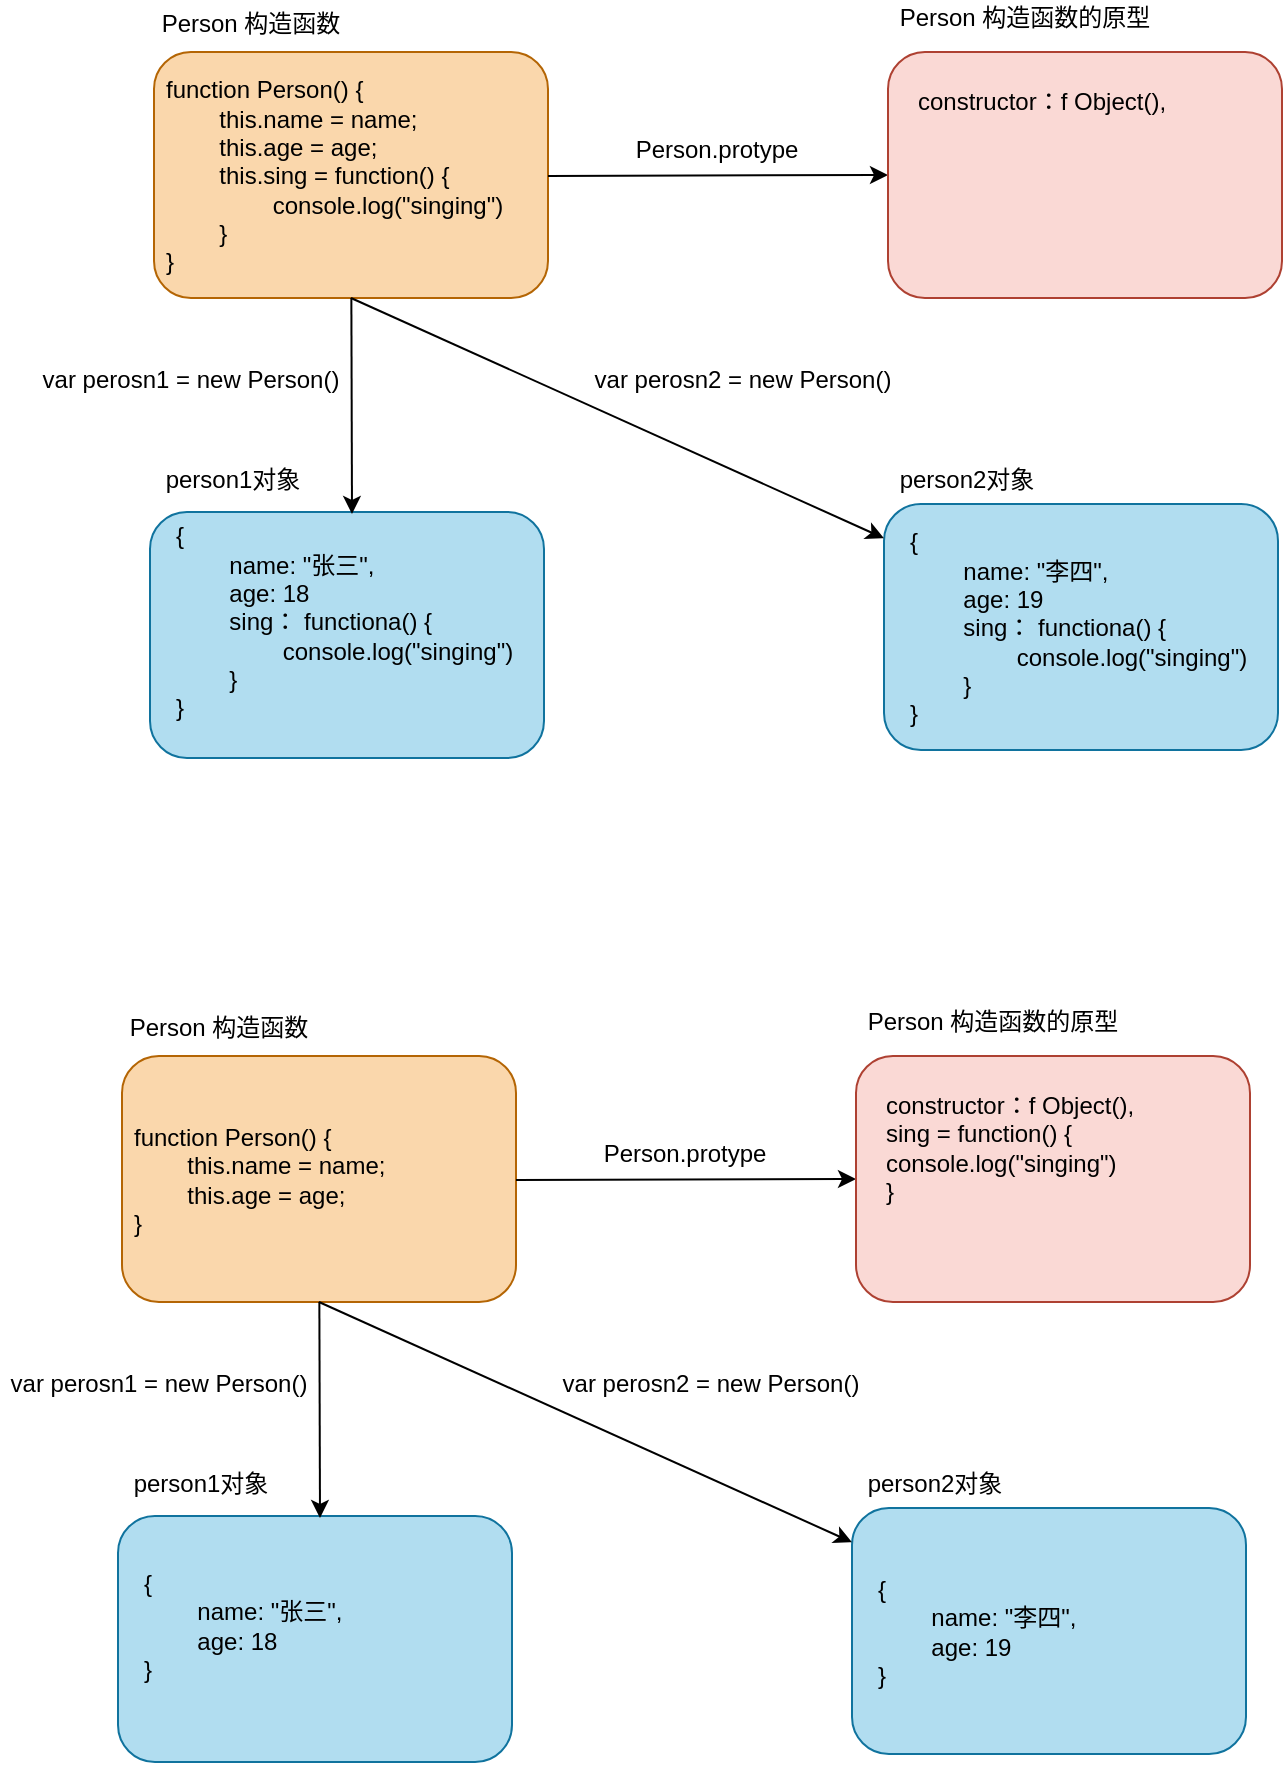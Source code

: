 <mxfile>
    <diagram id="aXspTohwT0th1xs_NzrN" name="第 1 页">
        <mxGraphModel dx="1213" dy="1223" grid="0" gridSize="10" guides="1" tooltips="1" connect="1" arrows="1" fold="1" page="0" pageScale="1" pageWidth="827" pageHeight="1169" background="#FFFFFF" math="0" shadow="0">
            <root>
                <mxCell id="0"/>
                <mxCell id="1" parent="0"/>
                <mxCell id="2" value="" style="whiteSpace=wrap;html=1;fillColor=#fad7ac;strokeColor=#b46504;rounded=1;" vertex="1" parent="1">
                    <mxGeometry x="72" y="-396" width="197" height="123" as="geometry"/>
                </mxCell>
                <mxCell id="3" value="&lt;font color=&quot;#000000&quot;&gt;Person 构造函数&lt;/font&gt;" style="text;html=1;resizable=0;autosize=1;align=center;verticalAlign=middle;points=[];fillColor=none;strokeColor=none;rounded=0;" vertex="1" parent="1">
                    <mxGeometry x="70" y="-419" width="99" height="18" as="geometry"/>
                </mxCell>
                <mxCell id="18" style="edgeStyle=none;html=1;entryX=0;entryY=0.5;entryDx=0;entryDy=0;fontColor=#000000;strokeColor=#000000;" edge="1" parent="1" target="9">
                    <mxGeometry relative="1" as="geometry">
                        <mxPoint x="269" y="-334" as="sourcePoint"/>
                    </mxGeometry>
                </mxCell>
                <mxCell id="4" value="&lt;font color=&quot;#000000&quot;&gt;function Person() {&lt;br&gt;&lt;span style=&quot;white-space: pre&quot;&gt;&#9;&lt;/span&gt;this.name = name;&lt;br&gt;&lt;span style=&quot;white-space: pre&quot;&gt;&#9;&lt;/span&gt;this.age = age;&lt;br&gt;&lt;span style=&quot;white-space: pre&quot;&gt;&#9;&lt;/span&gt;this.sing = function() {&lt;br&gt;&lt;span style=&quot;white-space: pre&quot;&gt;&#9;&lt;/span&gt;&lt;span style=&quot;white-space: pre&quot;&gt;&#9;&lt;/span&gt;console.log(&quot;singing&quot;)&lt;br&gt;&lt;span style=&quot;white-space: pre&quot;&gt;&#9;&lt;/span&gt;}&lt;br&gt;}&lt;/font&gt;" style="text;html=1;resizable=0;autosize=1;align=left;verticalAlign=middle;points=[];fillColor=none;strokeColor=none;rounded=0;" vertex="1" parent="1">
                    <mxGeometry x="76" y="-385.5" width="179" height="102" as="geometry"/>
                </mxCell>
                <mxCell id="5" value="" style="whiteSpace=wrap;html=1;fillColor=#b1ddf0;strokeColor=#10739e;rounded=1;" vertex="1" parent="1">
                    <mxGeometry x="70" y="-166" width="197" height="123" as="geometry"/>
                </mxCell>
                <mxCell id="6" value="&lt;font color=&quot;#000000&quot;&gt;person1对象&lt;/font&gt;" style="text;html=1;resizable=0;autosize=1;align=center;verticalAlign=middle;points=[];fillColor=none;strokeColor=none;rounded=0;" vertex="1" parent="1">
                    <mxGeometry x="72" y="-191" width="77" height="18" as="geometry"/>
                </mxCell>
                <mxCell id="7" value="" style="whiteSpace=wrap;html=1;fillColor=#b1ddf0;strokeColor=#10739e;rounded=1;" vertex="1" parent="1">
                    <mxGeometry x="437" y="-170" width="197" height="123" as="geometry"/>
                </mxCell>
                <mxCell id="8" value="&lt;font color=&quot;#000000&quot;&gt;person2对象&lt;/font&gt;" style="text;html=1;resizable=0;autosize=1;align=center;verticalAlign=middle;points=[];fillColor=none;strokeColor=none;rounded=0;" vertex="1" parent="1">
                    <mxGeometry x="439" y="-191" width="77" height="18" as="geometry"/>
                </mxCell>
                <mxCell id="9" value="" style="whiteSpace=wrap;html=1;fillColor=#fad9d5;strokeColor=#ae4132;rounded=1;" vertex="1" parent="1">
                    <mxGeometry x="439" y="-396" width="197" height="123" as="geometry"/>
                </mxCell>
                <mxCell id="10" value="&lt;font color=&quot;#000000&quot;&gt;Person 构造函数的原型&lt;br&gt;&lt;/font&gt;" style="text;html=1;resizable=0;autosize=1;align=center;verticalAlign=middle;points=[];fillColor=none;strokeColor=none;rounded=0;" vertex="1" parent="1">
                    <mxGeometry x="439" y="-422" width="135" height="18" as="geometry"/>
                </mxCell>
                <mxCell id="11" value="&lt;font style=&quot;font-family: &amp;#34;helvetica&amp;#34; ; font-size: 12px ; font-style: normal ; font-weight: 400 ; letter-spacing: normal ; text-align: left ; text-indent: 0px ; text-transform: none ; word-spacing: 0px&quot;&gt;constructor：f Object(),&lt;/font&gt;&lt;span class=&quot;separator&quot; style=&quot;font-style: normal ; font-weight: 400 ; letter-spacing: normal ; text-align: left ; text-indent: 0px ; text-transform: none ; word-spacing: 0px ; background-color: rgb(42 , 42 , 42) ; box-sizing: border-box ; min-width: 0px ; min-height: 0px ; color: rgb(32 , 33 , 36) ; font-family: &amp;#34;menlo&amp;#34; , monospace ; font-size: 11px&quot;&gt;&lt;i&gt;&lt;br&gt;&lt;/i&gt;&lt;/span&gt;" style="text;whiteSpace=wrap;html=1;fontColor=#000000;" vertex="1" parent="1">
                    <mxGeometry x="451.997" y="-385.497" width="144" height="70" as="geometry"/>
                </mxCell>
                <mxCell id="12" value="&lt;font color=&quot;#000000&quot;&gt;{&lt;br&gt;&lt;span style=&quot;white-space: pre&quot;&gt;&#9;&lt;/span&gt;name: &quot;张三&quot;,&lt;br&gt;&lt;span style=&quot;white-space: pre&quot;&gt;&#9;&lt;/span&gt;age: 18&lt;br&gt;&lt;span style=&quot;white-space: pre&quot;&gt;&#9;&lt;/span&gt;sing： functiona() {&lt;br&gt;&lt;span style=&quot;white-space: pre&quot;&gt;&#9;&lt;/span&gt;&lt;span style=&quot;white-space: pre&quot;&gt;&#9;&lt;/span&gt;console.log(&quot;singing&quot;)&lt;br&gt;&lt;span style=&quot;white-space: pre&quot;&gt;&#9;&lt;/span&gt;}&lt;br&gt;}&lt;/font&gt;" style="text;html=1;resizable=0;autosize=1;align=left;verticalAlign=middle;points=[];fillColor=none;strokeColor=none;rounded=0;" vertex="1" parent="1">
                    <mxGeometry x="81" y="-162" width="179" height="102" as="geometry"/>
                </mxCell>
                <mxCell id="13" value="&lt;font color=&quot;#000000&quot;&gt;{&lt;br&gt;&lt;span style=&quot;white-space: pre&quot;&gt;&#9;&lt;/span&gt;name: &quot;李四&quot;,&lt;br&gt;&lt;span style=&quot;white-space: pre&quot;&gt;&#9;&lt;/span&gt;age: 19&lt;br&gt;&lt;span style=&quot;white-space: pre&quot;&gt;&#9;&lt;/span&gt;sing： functiona() {&lt;br&gt;&lt;span style=&quot;white-space: pre&quot;&gt;&#9;&lt;/span&gt;&lt;span style=&quot;white-space: pre&quot;&gt;&#9;&lt;/span&gt;console.log(&quot;singing&quot;)&lt;br&gt;&lt;span style=&quot;white-space: pre&quot;&gt;&#9;&lt;/span&gt;}&lt;br&gt;}&lt;/font&gt;" style="text;html=1;resizable=0;autosize=1;align=left;verticalAlign=middle;points=[];fillColor=none;strokeColor=none;rounded=0;" vertex="1" parent="1">
                    <mxGeometry x="448" y="-159.5" width="179" height="102" as="geometry"/>
                </mxCell>
                <mxCell id="14" style="edgeStyle=none;html=1;fontColor=#000000;strokeColor=#000000;" edge="1" parent="1" source="2">
                    <mxGeometry relative="1" as="geometry">
                        <mxPoint x="171" y="-165" as="targetPoint"/>
                    </mxGeometry>
                </mxCell>
                <mxCell id="15" style="edgeStyle=none;html=1;fontColor=#000000;strokeColor=#000000;exitX=0.5;exitY=1;exitDx=0;exitDy=0;" edge="1" parent="1" source="2" target="7">
                    <mxGeometry relative="1" as="geometry">
                        <mxPoint x="180.681" y="-263" as="sourcePoint"/>
                        <mxPoint x="181" y="-155" as="targetPoint"/>
                    </mxGeometry>
                </mxCell>
                <mxCell id="16" value="var perosn1 = new Person()" style="text;html=1;resizable=0;autosize=1;align=center;verticalAlign=middle;points=[];fillColor=none;strokeColor=none;rounded=0;labelBackgroundColor=none;fontColor=#000000;" vertex="1" parent="1">
                    <mxGeometry x="11" y="-241" width="158" height="18" as="geometry"/>
                </mxCell>
                <mxCell id="17" value="var perosn2 = new Person()" style="text;html=1;resizable=0;autosize=1;align=center;verticalAlign=middle;points=[];fillColor=none;strokeColor=none;rounded=0;labelBackgroundColor=none;fontColor=#000000;" vertex="1" parent="1">
                    <mxGeometry x="287" y="-241" width="158" height="18" as="geometry"/>
                </mxCell>
                <mxCell id="19" value="Person.protype" style="text;html=1;resizable=0;autosize=1;align=center;verticalAlign=middle;points=[];fillColor=none;strokeColor=none;rounded=0;labelBackgroundColor=none;fontColor=#000000;" vertex="1" parent="1">
                    <mxGeometry x="307" y="-356" width="91" height="18" as="geometry"/>
                </mxCell>
                <mxCell id="21" value="" style="whiteSpace=wrap;html=1;fillColor=#fad7ac;strokeColor=#b46504;rounded=1;" vertex="1" parent="1">
                    <mxGeometry x="56" y="106" width="197" height="123" as="geometry"/>
                </mxCell>
                <mxCell id="22" value="&lt;font color=&quot;#000000&quot;&gt;Person 构造函数&lt;/font&gt;" style="text;html=1;resizable=0;autosize=1;align=center;verticalAlign=middle;points=[];fillColor=none;strokeColor=none;rounded=0;" vertex="1" parent="1">
                    <mxGeometry x="54" y="83" width="99" height="18" as="geometry"/>
                </mxCell>
                <mxCell id="23" style="edgeStyle=none;html=1;entryX=0;entryY=0.5;entryDx=0;entryDy=0;fontColor=#000000;strokeColor=#000000;" edge="1" parent="1" target="29">
                    <mxGeometry relative="1" as="geometry">
                        <mxPoint x="253" y="168" as="sourcePoint"/>
                    </mxGeometry>
                </mxCell>
                <mxCell id="24" value="&lt;font color=&quot;#000000&quot;&gt;function Person() {&lt;br&gt;&lt;span style=&quot;white-space: pre&quot;&gt;&#9;&lt;/span&gt;this.name = name;&lt;br&gt;&lt;span style=&quot;white-space: pre&quot;&gt;&#9;&lt;/span&gt;this.age = age;&lt;br&gt;}&lt;/font&gt;" style="text;html=1;resizable=0;autosize=1;align=left;verticalAlign=middle;points=[];fillColor=none;strokeColor=none;rounded=0;" vertex="1" parent="1">
                    <mxGeometry x="60" y="137.5" width="136" height="60" as="geometry"/>
                </mxCell>
                <mxCell id="25" value="" style="whiteSpace=wrap;html=1;fillColor=#b1ddf0;strokeColor=#10739e;rounded=1;" vertex="1" parent="1">
                    <mxGeometry x="54" y="336" width="197" height="123" as="geometry"/>
                </mxCell>
                <mxCell id="26" value="&lt;font color=&quot;#000000&quot;&gt;person1对象&lt;/font&gt;" style="text;html=1;resizable=0;autosize=1;align=center;verticalAlign=middle;points=[];fillColor=none;strokeColor=none;rounded=0;" vertex="1" parent="1">
                    <mxGeometry x="56" y="311" width="77" height="18" as="geometry"/>
                </mxCell>
                <mxCell id="27" value="" style="whiteSpace=wrap;html=1;fillColor=#b1ddf0;strokeColor=#10739e;rounded=1;" vertex="1" parent="1">
                    <mxGeometry x="421" y="332" width="197" height="123" as="geometry"/>
                </mxCell>
                <mxCell id="28" value="&lt;font color=&quot;#000000&quot;&gt;person2对象&lt;/font&gt;" style="text;html=1;resizable=0;autosize=1;align=center;verticalAlign=middle;points=[];fillColor=none;strokeColor=none;rounded=0;" vertex="1" parent="1">
                    <mxGeometry x="423" y="311" width="77" height="18" as="geometry"/>
                </mxCell>
                <mxCell id="29" value="" style="whiteSpace=wrap;html=1;fillColor=#fad9d5;strokeColor=#ae4132;rounded=1;" vertex="1" parent="1">
                    <mxGeometry x="423" y="106" width="197" height="123" as="geometry"/>
                </mxCell>
                <mxCell id="30" value="&lt;font color=&quot;#000000&quot;&gt;Person 构造函数的原型&lt;br&gt;&lt;/font&gt;" style="text;html=1;resizable=0;autosize=1;align=center;verticalAlign=middle;points=[];fillColor=none;strokeColor=none;rounded=0;" vertex="1" parent="1">
                    <mxGeometry x="423" y="80" width="135" height="18" as="geometry"/>
                </mxCell>
                <mxCell id="31" value="&lt;font style=&quot;font-family: &amp;#34;helvetica&amp;#34; ; font-size: 12px ; font-style: normal ; font-weight: 400 ; letter-spacing: normal ; text-align: left ; text-indent: 0px ; text-transform: none ; word-spacing: 0px&quot;&gt;constructor：f Object(),&lt;br&gt;&lt;/font&gt;&lt;span class=&quot;separator&quot; style=&quot;font-style: normal ; font-weight: 400 ; letter-spacing: normal ; text-align: left ; text-indent: 0px ; text-transform: none ; word-spacing: 0px ; box-sizing: border-box ; min-width: 0px ; min-height: 0px ; color: rgb(32 , 33 , 36) ; font-family: &amp;#34;menlo&amp;#34; , monospace ; font-size: 11px&quot;&gt;&lt;span style=&quot;color: rgb(0 , 0 , 0) ; font-family: &amp;#34;helvetica&amp;#34; ; font-size: 12px&quot;&gt;sing = function() {&lt;/span&gt;&lt;br style=&quot;color: rgb(0 , 0 , 0) ; font-family: &amp;#34;helvetica&amp;#34; ; font-size: 12px&quot;&gt;&lt;span style=&quot;color: rgb(0 , 0 , 0) ; font-family: &amp;#34;helvetica&amp;#34; ; font-size: 12px&quot;&gt;&#9;&lt;/span&gt;&lt;span style=&quot;color: rgb(0 , 0 , 0) ; font-family: &amp;#34;helvetica&amp;#34; ; font-size: 12px&quot;&gt;&#9;&lt;/span&gt;&lt;span style=&quot;color: rgb(0 , 0 , 0) ; font-family: &amp;#34;helvetica&amp;#34; ; font-size: 12px&quot;&gt;console.log(&quot;singing&quot;)&lt;/span&gt;&lt;br style=&quot;color: rgb(0 , 0 , 0) ; font-family: &amp;#34;helvetica&amp;#34; ; font-size: 12px&quot;&gt;&lt;span style=&quot;color: rgb(0 , 0 , 0) ; font-family: &amp;#34;helvetica&amp;#34; ; font-size: 12px&quot;&gt;&#9;&lt;/span&gt;&lt;span style=&quot;color: rgb(0 , 0 , 0) ; font-family: &amp;#34;helvetica&amp;#34; ; font-size: 12px&quot;&gt;}&lt;/span&gt;&lt;br style=&quot;color: rgb(0 , 0 , 0) ; font-family: &amp;#34;helvetica&amp;#34; ; font-size: 12px&quot;&gt;&lt;/span&gt;" style="text;whiteSpace=wrap;html=1;fontColor=#000000;" vertex="1" parent="1">
                    <mxGeometry x="435.997" y="116.503" width="144" height="70" as="geometry"/>
                </mxCell>
                <mxCell id="32" value="&lt;font color=&quot;#000000&quot;&gt;{&lt;br&gt;&lt;span style=&quot;white-space: pre&quot;&gt;&#9;&lt;/span&gt;name: &quot;张三&quot;,&lt;br&gt;&lt;span style=&quot;white-space: pre&quot;&gt;&#9;&lt;/span&gt;age: 18&lt;br&gt;}&lt;/font&gt;" style="text;html=1;resizable=0;autosize=1;align=left;verticalAlign=middle;points=[];fillColor=none;strokeColor=none;rounded=0;" vertex="1" parent="1">
                    <mxGeometry x="65" y="361" width="109" height="60" as="geometry"/>
                </mxCell>
                <mxCell id="33" value="&lt;font color=&quot;#000000&quot;&gt;{&lt;br&gt;&lt;span style=&quot;white-space: pre&quot;&gt;&#9;&lt;/span&gt;name: &quot;李四&quot;,&lt;br&gt;&lt;span style=&quot;white-space: pre&quot;&gt;&#9;&lt;/span&gt;age: 19&lt;br&gt;}&lt;/font&gt;" style="text;html=1;resizable=0;autosize=1;align=left;verticalAlign=middle;points=[];fillColor=none;strokeColor=none;rounded=0;" vertex="1" parent="1">
                    <mxGeometry x="432" y="363.5" width="109" height="60" as="geometry"/>
                </mxCell>
                <mxCell id="34" style="edgeStyle=none;html=1;fontColor=#000000;strokeColor=#000000;" edge="1" parent="1" source="21">
                    <mxGeometry relative="1" as="geometry">
                        <mxPoint x="155" y="337" as="targetPoint"/>
                    </mxGeometry>
                </mxCell>
                <mxCell id="35" style="edgeStyle=none;html=1;fontColor=#000000;strokeColor=#000000;exitX=0.5;exitY=1;exitDx=0;exitDy=0;" edge="1" parent="1" source="21" target="27">
                    <mxGeometry relative="1" as="geometry">
                        <mxPoint x="164.681" y="239" as="sourcePoint"/>
                        <mxPoint x="165" y="347" as="targetPoint"/>
                    </mxGeometry>
                </mxCell>
                <mxCell id="36" value="var perosn1 = new Person()" style="text;html=1;resizable=0;autosize=1;align=center;verticalAlign=middle;points=[];fillColor=none;strokeColor=none;rounded=0;labelBackgroundColor=none;fontColor=#000000;" vertex="1" parent="1">
                    <mxGeometry x="-5" y="261" width="158" height="18" as="geometry"/>
                </mxCell>
                <mxCell id="37" value="var perosn2 = new Person()" style="text;html=1;resizable=0;autosize=1;align=center;verticalAlign=middle;points=[];fillColor=none;strokeColor=none;rounded=0;labelBackgroundColor=none;fontColor=#000000;" vertex="1" parent="1">
                    <mxGeometry x="271" y="261" width="158" height="18" as="geometry"/>
                </mxCell>
                <mxCell id="38" value="Person.protype" style="text;html=1;resizable=0;autosize=1;align=center;verticalAlign=middle;points=[];fillColor=none;strokeColor=none;rounded=0;labelBackgroundColor=none;fontColor=#000000;" vertex="1" parent="1">
                    <mxGeometry x="291" y="146" width="91" height="18" as="geometry"/>
                </mxCell>
            </root>
        </mxGraphModel>
    </diagram>
</mxfile>